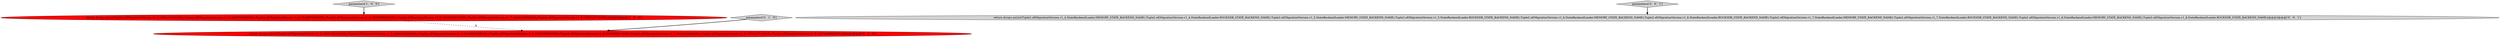 digraph {
2 [style = filled, label = "return Arrays.asList(Tuple2.of(MigrationVersion.v1_2,1493116191000L),Tuple2.of(MigrationVersion.v1_3,1496532000000L),Tuple2.of(MigrationVersion.v1_4,1516897628000L),Tuple2.of(MigrationVersion.v1_5,1533639934000L),Tuple2.of(MigrationVersion.v1_6,1534696817000L),Tuple2.of(MigrationVersion.v1_7,1544024599000L),Tuple2.of(MigrationVersion.v1_8,1555215710000L),Tuple2.of(MigrationVersion.v1_9,1567499868000L))@@@3@@@['0', '1', '0']", fillcolor = red, shape = ellipse image = "AAA1AAABBB2BBB"];
0 [style = filled, label = "return Arrays.asList(Tuple2.of(MigrationVersion.v1_2,1493116191000L),Tuple2.of(MigrationVersion.v1_3,1496532000000L),Tuple2.of(MigrationVersion.v1_4,1516897628000L),Tuple2.of(MigrationVersion.v1_5,1533639934000L),Tuple2.of(MigrationVersion.v1_6,1534696817000L),Tuple2.of(MigrationVersion.v1_7,1544024599000L),Tuple2.of(MigrationVersion.v1_8,1555215710000L))@@@3@@@['1', '0', '0']", fillcolor = red, shape = ellipse image = "AAA1AAABBB1BBB"];
3 [style = filled, label = "parameters['0', '1', '0']", fillcolor = lightgray, shape = diamond image = "AAA0AAABBB2BBB"];
4 [style = filled, label = "parameters['0', '0', '1']", fillcolor = lightgray, shape = diamond image = "AAA0AAABBB3BBB"];
5 [style = filled, label = "return Arrays.asList(Tuple2.of(MigrationVersion.v1_4,StateBackendLoader.MEMORY_STATE_BACKEND_NAME),Tuple2.of(MigrationVersion.v1_4,StateBackendLoader.ROCKSDB_STATE_BACKEND_NAME),Tuple2.of(MigrationVersion.v1_5,StateBackendLoader.MEMORY_STATE_BACKEND_NAME),Tuple2.of(MigrationVersion.v1_5,StateBackendLoader.ROCKSDB_STATE_BACKEND_NAME),Tuple2.of(MigrationVersion.v1_6,StateBackendLoader.MEMORY_STATE_BACKEND_NAME),Tuple2.of(MigrationVersion.v1_6,StateBackendLoader.ROCKSDB_STATE_BACKEND_NAME),Tuple2.of(MigrationVersion.v1_7,StateBackendLoader.MEMORY_STATE_BACKEND_NAME),Tuple2.of(MigrationVersion.v1_7,StateBackendLoader.ROCKSDB_STATE_BACKEND_NAME),Tuple2.of(MigrationVersion.v1_8,StateBackendLoader.MEMORY_STATE_BACKEND_NAME),Tuple2.of(MigrationVersion.v1_8,StateBackendLoader.ROCKSDB_STATE_BACKEND_NAME))@@@3@@@['0', '0', '1']", fillcolor = lightgray, shape = ellipse image = "AAA0AAABBB3BBB"];
1 [style = filled, label = "parameters['1', '0', '0']", fillcolor = lightgray, shape = diamond image = "AAA0AAABBB1BBB"];
0->2 [style = dashed, label="0"];
1->0 [style = bold, label=""];
4->5 [style = bold, label=""];
3->2 [style = bold, label=""];
}
